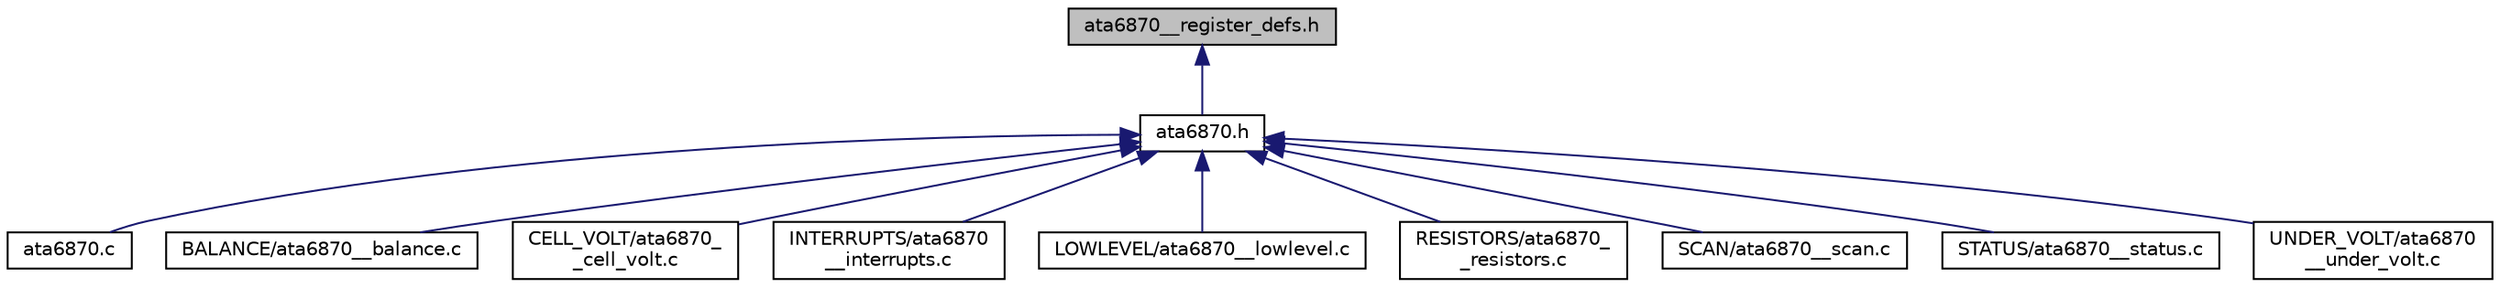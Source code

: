 digraph "ata6870__register_defs.h"
{
  edge [fontname="Helvetica",fontsize="10",labelfontname="Helvetica",labelfontsize="10"];
  node [fontname="Helvetica",fontsize="10",shape=record];
  Node1 [label="ata6870__register_defs.h",height=0.2,width=0.4,color="black", fillcolor="grey75", style="filled", fontcolor="black"];
  Node1 -> Node2 [dir="back",color="midnightblue",fontsize="10",style="solid",fontname="Helvetica"];
  Node2 [label="ata6870.h",height=0.2,width=0.4,color="black", fillcolor="white", style="filled",URL="$ata6870_8h.html",tooltip="Main header file of public functions and structures for the ATA6870 driver. "];
  Node2 -> Node3 [dir="back",color="midnightblue",fontsize="10",style="solid",fontname="Helvetica"];
  Node3 [label="ata6870.c",height=0.2,width=0.4,color="black", fillcolor="white", style="filled",URL="$ata6870_8c.html",tooltip="Top level file for the ATA6870N device. "];
  Node2 -> Node4 [dir="back",color="midnightblue",fontsize="10",style="solid",fontname="Helvetica"];
  Node4 [label="BALANCE/ata6870__balance.c",height=0.2,width=0.4,color="black", fillcolor="white", style="filled",URL="$ata6870____balance_8c.html",tooltip="Balancing subsystem. "];
  Node2 -> Node5 [dir="back",color="midnightblue",fontsize="10",style="solid",fontname="Helvetica"];
  Node5 [label="CELL_VOLT/ata6870_\l_cell_volt.c",height=0.2,width=0.4,color="black", fillcolor="white", style="filled",URL="$ata6870____cell__volt_8c.html",tooltip="Cell voltage read. "];
  Node2 -> Node6 [dir="back",color="midnightblue",fontsize="10",style="solid",fontname="Helvetica"];
  Node6 [label="INTERRUPTS/ata6870\l__interrupts.c",height=0.2,width=0.4,color="black", fillcolor="white", style="filled",URL="$ata6870____interrupts_8c.html",tooltip="Interrupt handlers for the ATA6870 device driver. "];
  Node2 -> Node7 [dir="back",color="midnightblue",fontsize="10",style="solid",fontname="Helvetica"];
  Node7 [label="LOWLEVEL/ata6870__lowlevel.c",height=0.2,width=0.4,color="black", fillcolor="white", style="filled",URL="$ata6870____lowlevel_8c.html",tooltip="Lowlevel interface for the ATA6870 driver. "];
  Node2 -> Node8 [dir="back",color="midnightblue",fontsize="10",style="solid",fontname="Helvetica"];
  Node8 [label="RESISTORS/ata6870_\l_resistors.c",height=0.2,width=0.4,color="black", fillcolor="white", style="filled",URL="$ata6870____resistors_8c.html",tooltip="Discharge resistor control. "];
  Node2 -> Node9 [dir="back",color="midnightblue",fontsize="10",style="solid",fontname="Helvetica"];
  Node9 [label="SCAN/ata6870__scan.c",height=0.2,width=0.4,color="black", fillcolor="white", style="filled",URL="$ata6870____scan_8c.html",tooltip="Helpers for scanning the bus for any devices, up to the max of 16 devices. "];
  Node2 -> Node10 [dir="back",color="midnightblue",fontsize="10",style="solid",fontname="Helvetica"];
  Node10 [label="STATUS/ata6870__status.c",height=0.2,width=0.4,color="black", fillcolor="white", style="filled",URL="$ata6870____status_8c.html",tooltip="Handles the status control. "];
  Node2 -> Node11 [dir="back",color="midnightblue",fontsize="10",style="solid",fontname="Helvetica"];
  Node11 [label="UNDER_VOLT/ata6870\l__under_volt.c",height=0.2,width=0.4,color="black", fillcolor="white", style="filled",URL="$ata6870____under__volt_8c.html",tooltip="Handles the undervoltage threshold functions. "];
}
